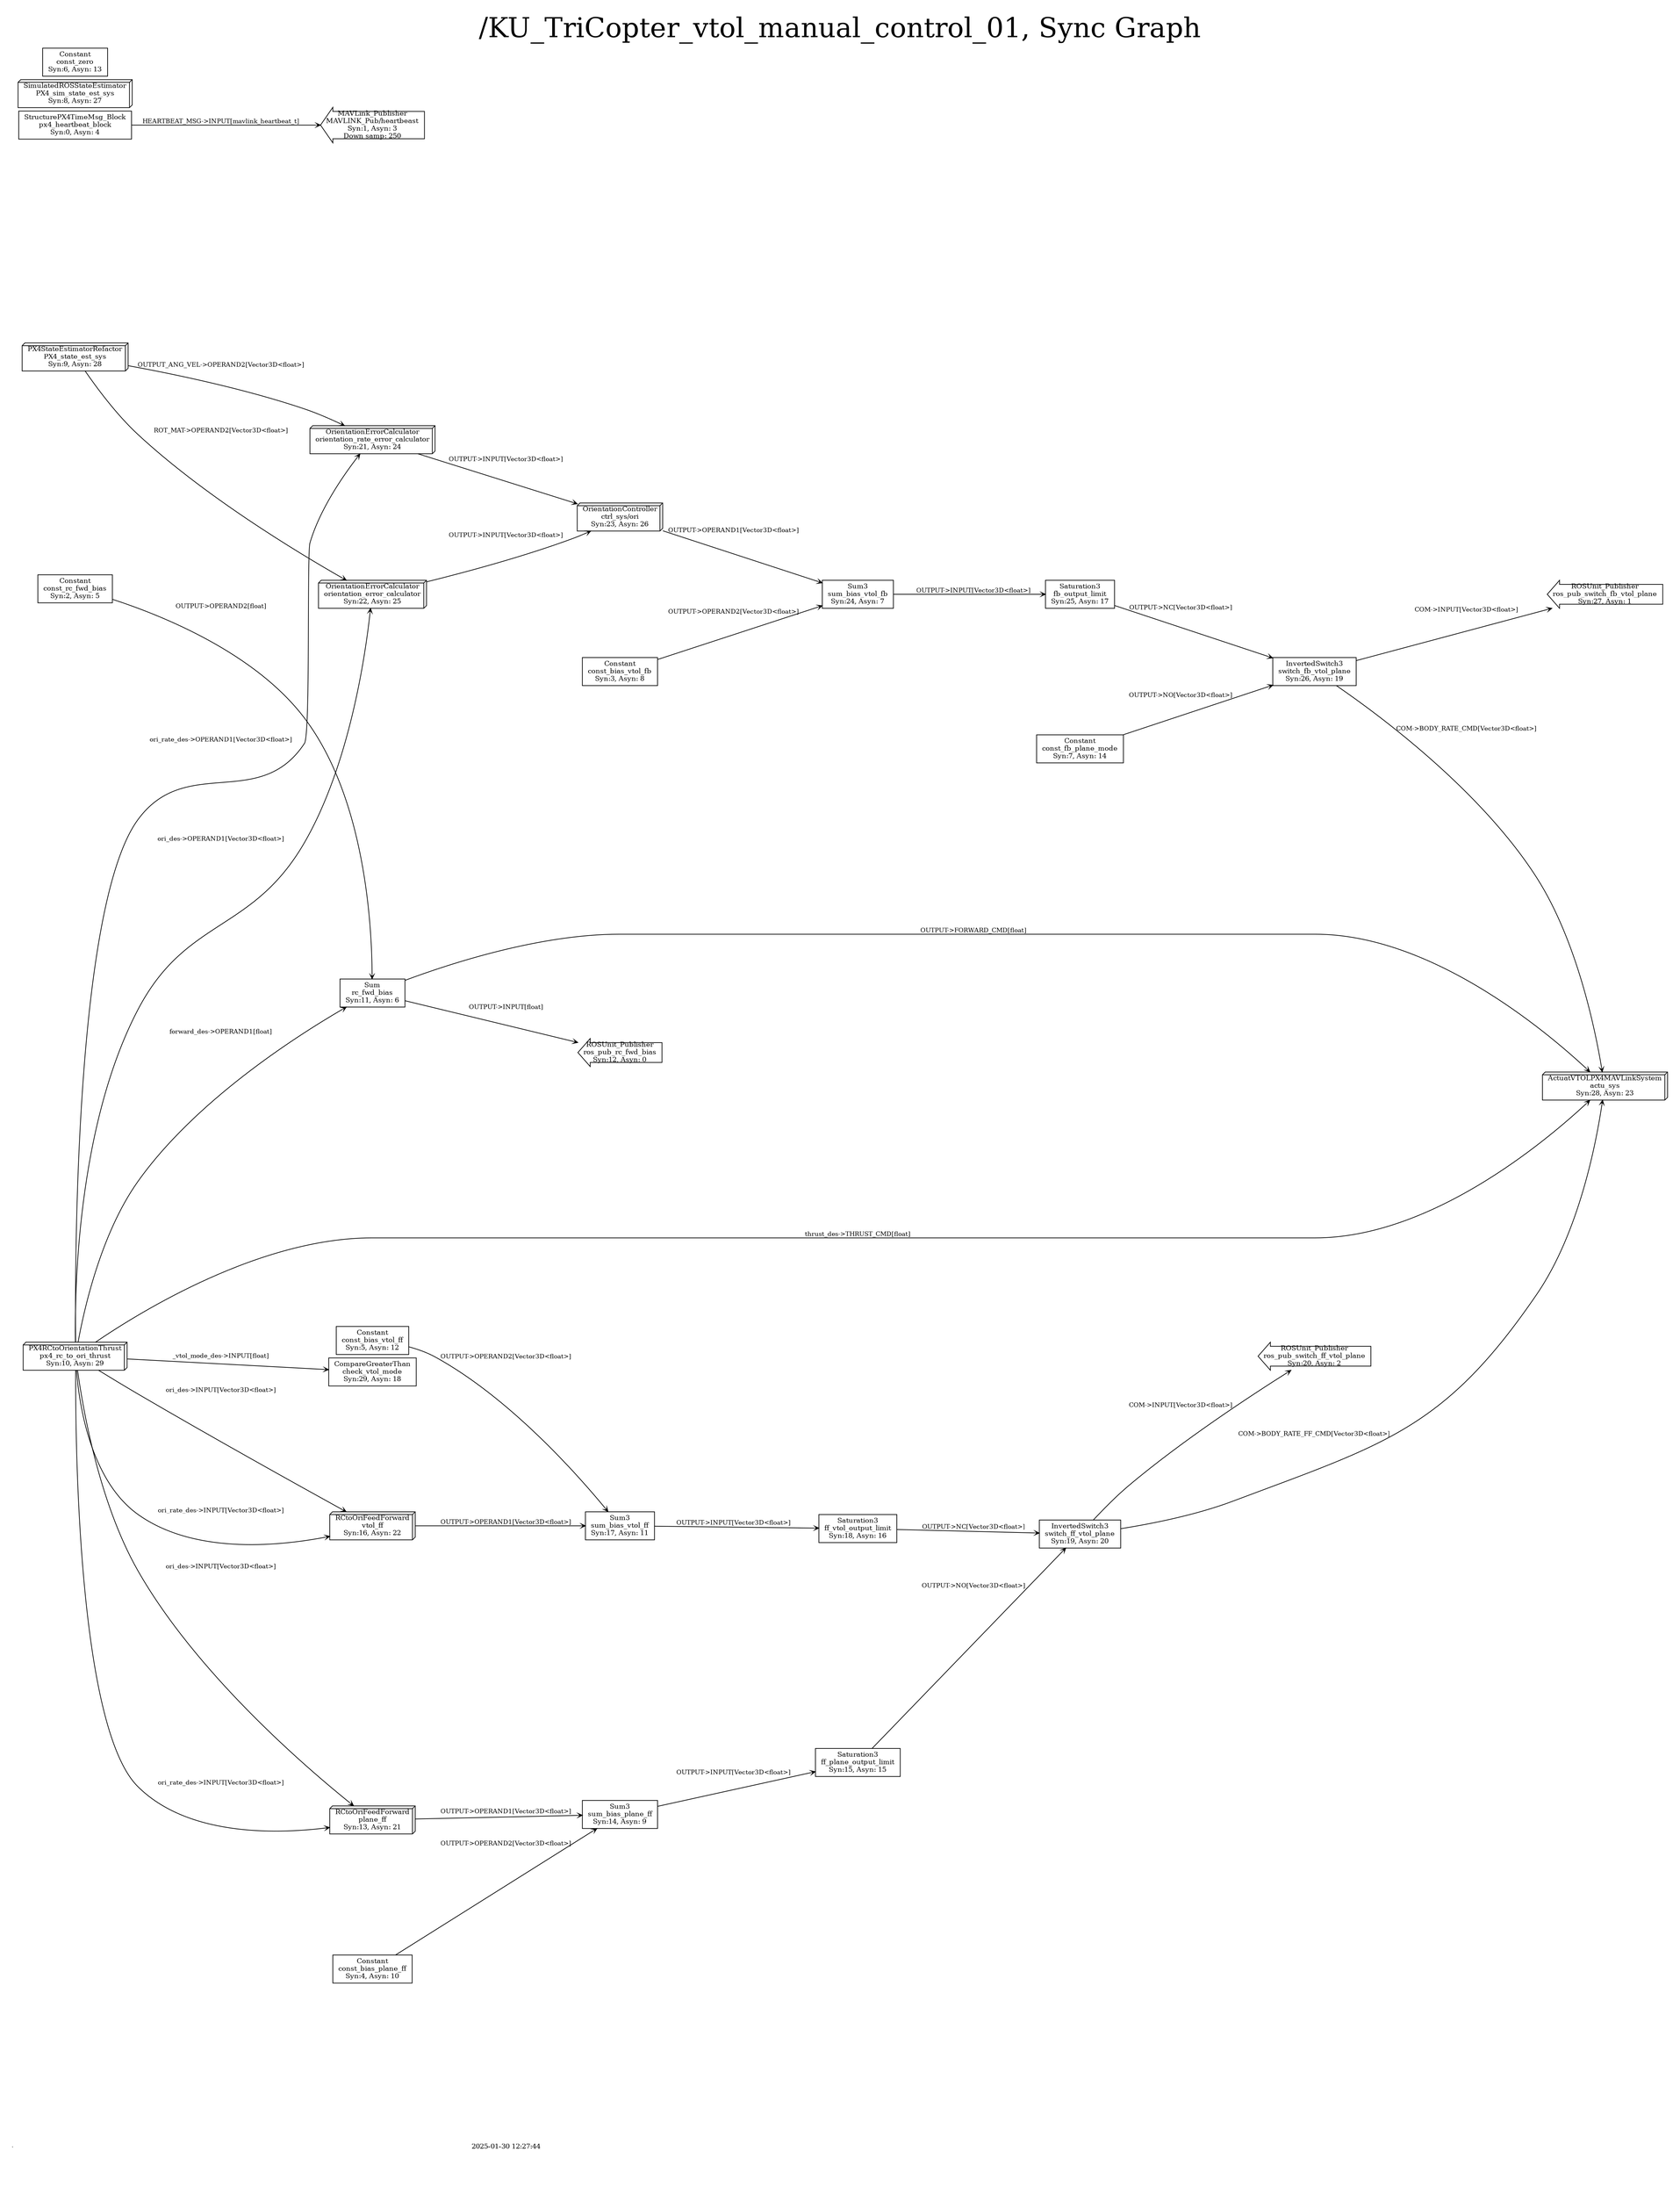 digraph G {
// Node for the image
node [shape=none, label="", width=0, height=0];
// Image node
imageNode [image="Media/as_built_rotated.png", width=1.0, height=1.0, fixedsize=true];
// Invisible subgraph to help with positioning
subgraph cluster0 {
label = "";
style = invis; // Makes this subgraph invisible
// Invisible node to help position the image node
invisNode [shape=point, width=0, height=0, label=""];
// Text node
textNode [label="2025-01-30 12:27:44", shape=plaintext, fontsize=10];
// Positioning nodes
invisNode -> imageNode [style=invis]; // Makes the edge invisible
imageNode -> textNode [style=invis]; // Connects image node to text node with invisible edge
}
{rank=source;invisNode;}
label="/KU_TriCopter_vtol_manual_control_01, Sync Graph"
labelloc="t"
;fontsize=40;
rankdir="LR"
graph[center=true, margin=0.2, nodesep=1.5, ranksep=0.15]
node[ shape=box,fontsize=10]
edge[weight=1.2,arrowsize=0.6, arrowhead=vee,fontsize=9]
  0 -> 9 [label="_vtol_mode_des->INPUT[float]",style="solid"];
  0 -> 4 [label="ori_des->OPERAND1[Vector3D<float>]",style="solid"];
  0 -> 5 [label="ori_rate_des->OPERAND1[Vector3D<float>]",style="solid"];
  0 -> 7 [label="ori_des->INPUT[Vector3D<float>]",style="solid"];
  0 -> 7 [label="ori_rate_des->INPUT[Vector3D<float>]",style="solid"];
  0 -> 8 [label="ori_des->INPUT[Vector3D<float>]",style="solid"];
  0 -> 8 [label="ori_rate_des->INPUT[Vector3D<float>]",style="solid"];
  1 -> 4 [label="ROT_MAT->OPERAND2[Vector3D<float>]",style="solid"];
  1 -> 5 [label="OUTPUT_ANG_VEL->OPERAND2[Vector3D<float>]",style="solid"];
  4 -> 3 [label="OUTPUT->INPUT[Vector3D<float>]",style="solid"];
  5 -> 3 [label="OUTPUT->INPUT[Vector3D<float>]",style="solid"];
  8 -> 18 [label="OUTPUT->OPERAND1[Vector3D<float>]",style="solid"];
  17 -> 18 [label="OUTPUT->OPERAND2[Vector3D<float>]",style="solid"];
  18 -> 12 [label="OUTPUT->INPUT[Vector3D<float>]",style="solid"];
  12 -> 23 [label="OUTPUT->NO[Vector3D<float>]",style="solid"];
  7 -> 16 [label="OUTPUT->OPERAND1[Vector3D<float>]",style="solid"];
  15 -> 16 [label="OUTPUT->OPERAND2[Vector3D<float>]",style="solid"];
  16 -> 11 [label="OUTPUT->INPUT[Vector3D<float>]",style="solid"];
  11 -> 23 [label="OUTPUT->NC[Vector3D<float>]",style="solid"];
  23 -> 6 [label="COM->BODY_RATE_FF_CMD[Vector3D<float>]",style="solid"];
  3 -> 20 [label="OUTPUT->OPERAND1[Vector3D<float>]",style="solid"];
  19 -> 20 [label="OUTPUT->OPERAND2[Vector3D<float>]",style="solid"];
  20 -> 10 [label="OUTPUT->INPUT[Vector3D<float>]",style="solid"];
  10 -> 24 [label="OUTPUT->NC[Vector3D<float>]",style="solid"];
  13 -> 24 [label="OUTPUT->NO[Vector3D<float>]",style="solid"];
  24 -> 6 [label="COM->BODY_RATE_CMD[Vector3D<float>]",style="solid"];
  0 -> 6 [label="thrust_des->THRUST_CMD[float]",style="solid"];
  0 -> 21 [label="forward_des->OPERAND1[float]",style="solid"];
  22 -> 21 [label="OUTPUT->OPERAND2[float]",style="solid"];
  21 -> 6 [label="OUTPUT->FORWARD_CMD[float]",style="solid"];
  25 -> 26 [label="HEARTBEAT_MSG->INPUT[mavlink_heartbeat_t]",style="solid"];
  23 -> 27 [label="COM->INPUT[Vector3D<float>]",style="solid"];
  24 -> 28 [label="COM->INPUT[Vector3D<float>]",style="solid"];
  21 -> 29 [label="OUTPUT->INPUT[float]",style="solid"];
  0[label="PX4RCtoOrientationThrust\npx4_rc_to_ori_thrust\nSyn:10, Asyn: 29", shape=box3d];
  1[label="PX4StateEstimatorRefactor\nPX4_state_est_sys\nSyn:9, Asyn: 28", shape=box3d];
  2[label="SimulatedROSStateEstimator\nPX4_sim_state_est_sys\nSyn:8, Asyn: 27", shape=box3d];
  3[label="OrientationController\nctrl_sys/ori\nSyn:23, Asyn: 26", shape=box3d];
  4[label="OrientationErrorCalculator\norientation_error_calculator\nSyn:22, Asyn: 25", shape=box3d];
  5[label="OrientationErrorCalculator\norientation_rate_error_calculator\nSyn:21, Asyn: 24", shape=box3d];
  6[label="ActuatVTOLPX4MAVLinkSystem\nactu_sys\nSyn:28, Asyn: 23", shape=box3d];
  7[label="RCtoOriFeedForward\nvtol_ff\nSyn:16, Asyn: 22", shape=box3d];
  8[label="RCtoOriFeedForward\nplane_ff\nSyn:13, Asyn: 21", shape=box3d];
  9[label="CompareGreaterThan\ncheck_vtol_mode\nSyn:29, Asyn: 18", shape=box];
  10[label="Saturation3\nfb_output_limit\nSyn:25, Asyn: 17", shape=box];
  11[label="Saturation3\nff_vtol_output_limit\nSyn:18, Asyn: 16", shape=box];
  12[label="Saturation3\nff_plane_output_limit\nSyn:15, Asyn: 15", shape=box];
  13[label="Constant\nconst_fb_plane_mode\nSyn:7, Asyn: 14", shape=box];
  14[label="Constant\nconst_zero\nSyn:6, Asyn: 13", shape=box];
  15[label="Constant\nconst_bias_vtol_ff\nSyn:5, Asyn: 12", shape=box];
  16[label="Sum3\nsum_bias_vtol_ff\nSyn:17, Asyn: 11", shape=box];
  17[label="Constant\nconst_bias_plane_ff\nSyn:4, Asyn: 10", shape=box];
  18[label="Sum3\nsum_bias_plane_ff\nSyn:14, Asyn: 9", shape=box];
  19[label="Constant\nconst_bias_vtol_fb\nSyn:3, Asyn: 8", shape=box];
  20[label="Sum3\nsum_bias_vtol_fb\nSyn:24, Asyn: 7", shape=box];
  21[label="Sum\nrc_fwd_bias\nSyn:11, Asyn: 6", shape=box];
  22[label="Constant\nconst_rc_fwd_bias\nSyn:2, Asyn: 5", shape=box];
  23[label="InvertedSwitch3\nswitch_ff_vtol_plane\nSyn:19, Asyn: 20", shape=box];
  24[label="InvertedSwitch3\nswitch_fb_vtol_plane\nSyn:26, Asyn: 19", shape=box];
  25[label="StructurePX4TimeMsg_Block\npx4_heartbeat_block\nSyn:0, Asyn: 4", shape=box];
  26[label="MAVLink_Publisher\nMAVLINK_Pub/heartbeast\nSyn:1, Asyn: 3\nDown samp: 250", shape=larrow];
  27[label="ROSUnit_Publisher\nros_pub_switch_ff_vtol_plane\nSyn:20, Asyn: 2", shape=larrow];
  28[label="ROSUnit_Publisher\nros_pub_switch_fb_vtol_plane\nSyn:27, Asyn: 1", shape=larrow];
  29[label="ROSUnit_Publisher\nros_pub_rc_fwd_bias\nSyn:12, Asyn: 0", shape=larrow];
}
